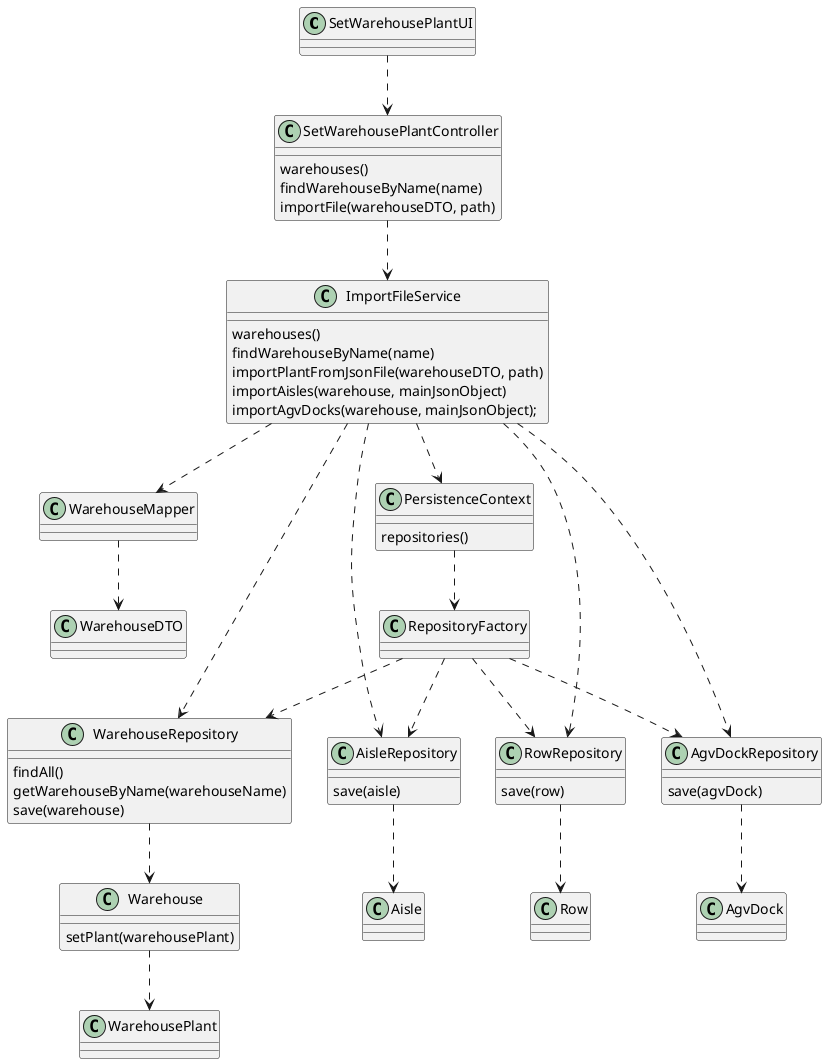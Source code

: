 @startuml

class SetWarehousePlantUI{
}

class SetWarehousePlantController{
    warehouses()
    findWarehouseByName(name)
    importFile(warehouseDTO, path)
}

class ImportFileService{
    warehouses()
    findWarehouseByName(name)
    importPlantFromJsonFile(warehouseDTO, path)
    importAisles(warehouse, mainJsonObject)
    importAgvDocks(warehouse, mainJsonObject);
}

class WarehouseMapper {
}

class PersistenceContext{
    repositories()
}

class RepositoryFactory{
}

class WarehouseDTO{
}

class WarehouseRepository{
    findAll()
    getWarehouseByName(warehouseName)
    save(warehouse)
}

class AisleRepository{
    save(aisle)
}

class RowRepository{
    save(row)
}

class AgvDockRepository{
    save(agvDock)
}

class Warehouse{
    setPlant(warehousePlant)
}

class WarehousePlant{
}

class Aisle{
}

class Row{
}

class AgvDock{
}

SetWarehousePlantUI ..> SetWarehousePlantController
SetWarehousePlantController ..> ImportFileService

ImportFileService ..> WarehouseRepository
ImportFileService ..> AisleRepository
ImportFileService ..> RowRepository
ImportFileService ..> AgvDockRepository

ImportFileService ..> PersistenceContext
ImportFileService ..> WarehouseMapper
WarehouseMapper ..> WarehouseDTO

PersistenceContext ..> RepositoryFactory
RepositoryFactory ..> WarehouseRepository
RepositoryFactory ..> AisleRepository
RepositoryFactory ..> RowRepository
RepositoryFactory ..> AgvDockRepository

WarehouseRepository ..> Warehouse
Warehouse ..> WarehousePlant

AisleRepository ..> Aisle

RowRepository ..> Row

AgvDockRepository ..> AgvDock

@enduml